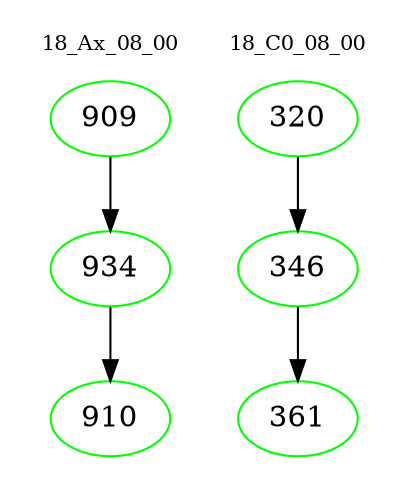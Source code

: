 digraph{
subgraph cluster_0 {
color = white
label = "18_Ax_08_00";
fontsize=10;
T0_909 [label="909", color="green"]
T0_909 -> T0_934 [color="black"]
T0_934 [label="934", color="green"]
T0_934 -> T0_910 [color="black"]
T0_910 [label="910", color="green"]
}
subgraph cluster_1 {
color = white
label = "18_C0_08_00";
fontsize=10;
T1_320 [label="320", color="green"]
T1_320 -> T1_346 [color="black"]
T1_346 [label="346", color="green"]
T1_346 -> T1_361 [color="black"]
T1_361 [label="361", color="green"]
}
}
